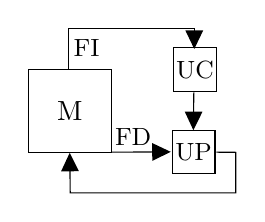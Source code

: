 \begin{tikzpicture}[x=0.75pt,y=0.75pt,yscale=-1,xscale=1]
%uncomment if require: \path (0,235); %set diagram left start at 0, and has height of 235

%Shape: Rectangle [id:dp7536045366950691]
\draw   (90.33,80.33) -- (130.33,80.33) -- (130.33,120.33) -- (90.33,120.33) -- cycle ;
%Shape: Rectangle [id:dp09644128938666119]
\draw   (160.33,70) -- (181,70) -- (181,91) -- (160.33,91) -- cycle ;
%Shape: Rectangle [id:dp2241873458228455]
\draw   (159.67,109.67) -- (180.33,109.67) -- (180.33,130.67) -- (159.67,130.67) -- cycle ;
%Straight Lines [id:da17387488972120801]
\draw    (181,120.33) -- (190.33,120.39) -- (190.33,139.94) -- (110.56,139.94) -- (110.37,123.61) ;
\draw [shift={(110.33,120.61)}, rotate = 449.34] [fill={rgb, 255:red, 0; green, 0; blue, 0 }  ][line width=0.08]  [draw opacity=0] (8.93,-4.29) -- (0,0) -- (8.93,4.29) -- cycle    ;
%Straight Lines [id:da8399493952704167]
\draw    (130.33,120.33) -- (156,120.18) ;
\draw [shift={(159,120.17)}, rotate = 539.67] [fill={rgb, 255:red, 0; green, 0; blue, 0 }  ][line width=0.08]  [draw opacity=0] (8.93,-4.29) -- (0,0) -- (8.93,4.29) -- cycle    ;
%Straight Lines [id:da49329600167598175]
\draw    (170.11,91.5) -- (169.93,106.72) ;
\draw [shift={(169.89,109.72)}, rotate = 270.7] [fill={rgb, 255:red, 0; green, 0; blue, 0 }  ][line width=0.08]  [draw opacity=0] (8.93,-4.29) -- (0,0) -- (8.93,4.29) -- cycle    ;
%Straight Lines [id:da8478353646832082]
\draw    (109.89,80.17) -- (109.89,60.61) -- (170.33,60.61) -- (170.33,67.61) ;
\draw [shift={(170.33,70.61)}, rotate = 270] [fill={rgb, 255:red, 0; green, 0; blue, 0 }  ][line width=0.08]  [draw opacity=0] (8.93,-4.29) -- (0,0) -- (8.93,4.29) -- cycle    ;

% Text Node
\draw (110.33,100.67) node   [align=left] {M};
% Text Node
\draw (170.67,80.5) node   [align=left] {{\small UC}};
% Text Node
\draw (170,120.17) node   [align=left] {{\small UP}};
% Text Node
\draw (140.89,112.89) node   [align=left] {{\small FD}};
% Text Node
\draw (118.44,70) node   [align=left] {{\small FI}};
\end{tikzpicture}
